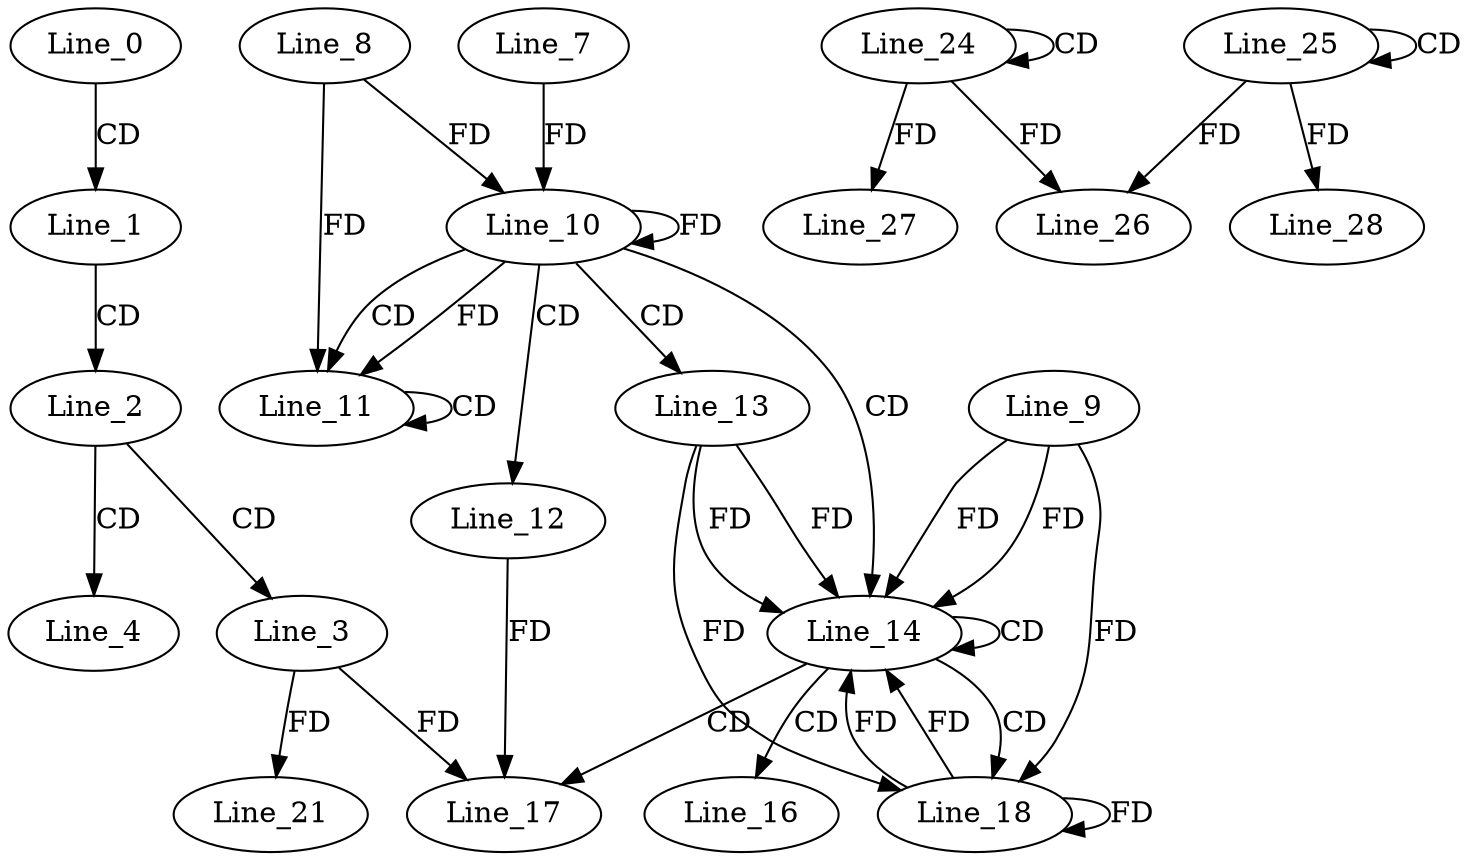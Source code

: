 digraph G {
  Line_0;
  Line_1;
  Line_2;
  Line_3;
  Line_4;
  Line_10;
  Line_8;
  Line_10;
  Line_7;
  Line_10;
  Line_11;
  Line_11;
  Line_12;
  Line_13;
  Line_14;
  Line_9;
  Line_14;
  Line_16;
  Line_17;
  Line_18;
  Line_21;
  Line_24;
  Line_24;
  Line_25;
  Line_25;
  Line_26;
  Line_26;
  Line_27;
  Line_28;
  Line_0 -> Line_1 [ label="CD" ];
  Line_1 -> Line_2 [ label="CD" ];
  Line_2 -> Line_3 [ label="CD" ];
  Line_2 -> Line_4 [ label="CD" ];
  Line_10 -> Line_10 [ label="FD" ];
  Line_8 -> Line_10 [ label="FD" ];
  Line_7 -> Line_10 [ label="FD" ];
  Line_10 -> Line_11 [ label="CD" ];
  Line_11 -> Line_11 [ label="CD" ];
  Line_10 -> Line_11 [ label="FD" ];
  Line_8 -> Line_11 [ label="FD" ];
  Line_10 -> Line_12 [ label="CD" ];
  Line_10 -> Line_13 [ label="CD" ];
  Line_10 -> Line_14 [ label="CD" ];
  Line_9 -> Line_14 [ label="FD" ];
  Line_13 -> Line_14 [ label="FD" ];
  Line_14 -> Line_14 [ label="CD" ];
  Line_9 -> Line_14 [ label="FD" ];
  Line_13 -> Line_14 [ label="FD" ];
  Line_14 -> Line_16 [ label="CD" ];
  Line_14 -> Line_17 [ label="CD" ];
  Line_3 -> Line_17 [ label="FD" ];
  Line_12 -> Line_17 [ label="FD" ];
  Line_14 -> Line_18 [ label="CD" ];
  Line_18 -> Line_18 [ label="FD" ];
  Line_9 -> Line_18 [ label="FD" ];
  Line_13 -> Line_18 [ label="FD" ];
  Line_3 -> Line_21 [ label="FD" ];
  Line_24 -> Line_24 [ label="CD" ];
  Line_25 -> Line_25 [ label="CD" ];
  Line_25 -> Line_26 [ label="FD" ];
  Line_24 -> Line_26 [ label="FD" ];
  Line_24 -> Line_27 [ label="FD" ];
  Line_25 -> Line_28 [ label="FD" ];
  Line_18 -> Line_14 [ label="FD" ];
  Line_18 -> Line_14 [ label="FD" ];
}
